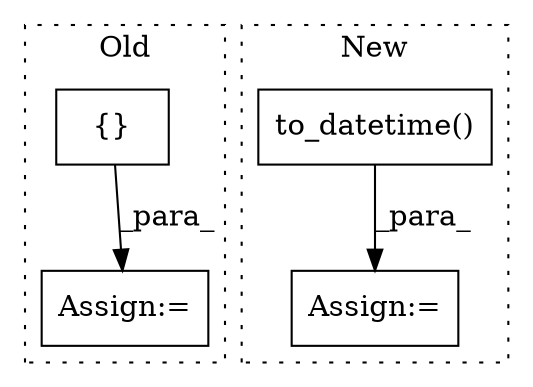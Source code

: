 digraph G {
subgraph cluster0 {
1 [label="{}" a="95" s="24129,24166" l="1,1" shape="box"];
4 [label="Assign:=" a="68" s="24126" l="3" shape="box"];
label = "Old";
style="dotted";
}
subgraph cluster1 {
2 [label="to_datetime()" a="75" s="26321,26352" l="15,1" shape="box"];
3 [label="Assign:=" a="68" s="26318" l="3" shape="box"];
label = "New";
style="dotted";
}
1 -> 4 [label="_para_"];
2 -> 3 [label="_para_"];
}